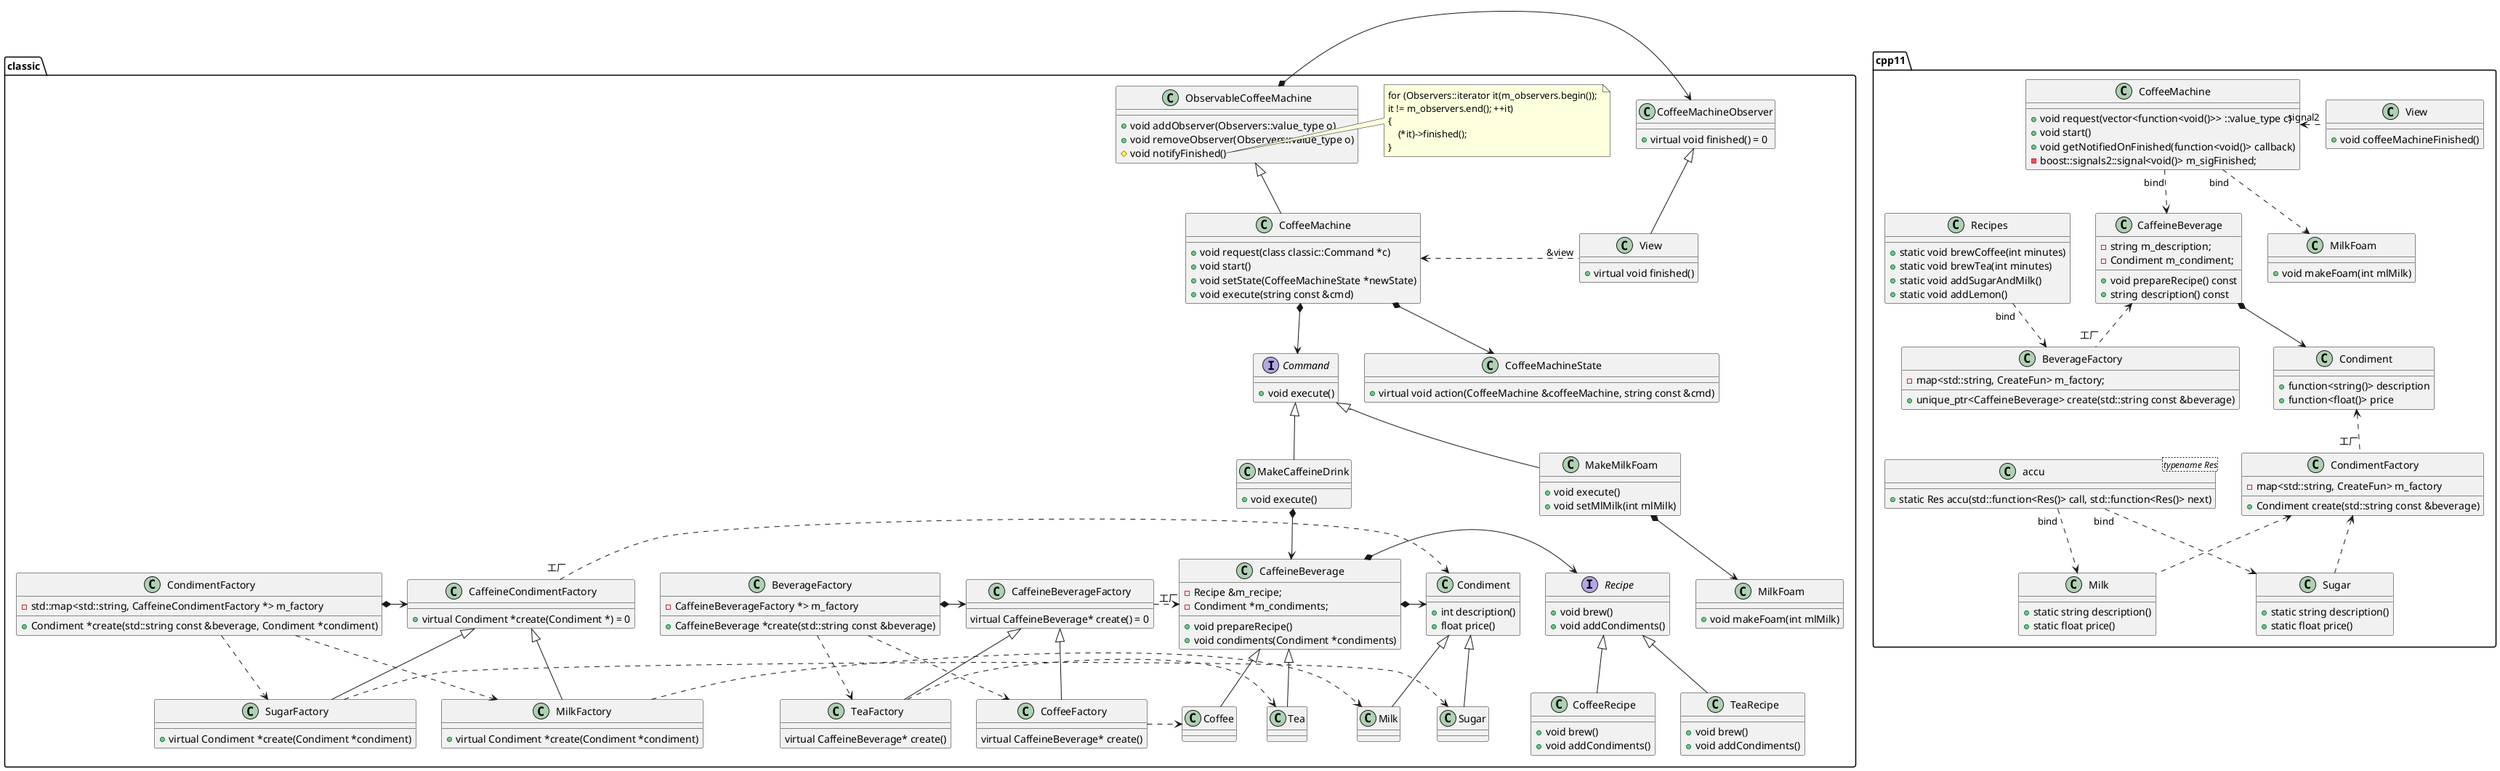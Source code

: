 @startuml
set namespaceSeparator ::


class classic::CoffeeMachine {
+ void request(class classic::Command *c)
+ void start()
+ void setState(CoffeeMachineState *newState)
+ void execute(string const &cmd)
}

interface classic::Command {
+ void execute()
}

class classic::MakeMilkFoam {
+ void execute()
+ void setMlMilk(int mlMilk)
}


class classic::MilkFoam {
+ void makeFoam(int mlMilk)
}


class classic::MakeCaffeineDrink {
+ void execute()
}


class classic::CaffeineBeverage {
+ void prepareRecipe()
+ void condiments(Condiment *condiments)
- Recipe &m_recipe;
- Condiment *m_condiments;
}


class classic::Condiment {
+ int description()
+ float price()
}

class classic::Milk {
}

class classic::Sugar {
}

interface classic::Recipe {
+ void brew()
+ void addCondiments()
}

class classic::CoffeeRecipe {
+ void brew()
+ void addCondiments()
}

class classic::TeaRecipe {
+ void brew()
+ void addCondiments()
}

class classic::CoffeeMachineState{
+ virtual void action(CoffeeMachine &coffeeMachine, string const &cmd)  
}

class classic::CoffeeMachineObserver{
+ virtual void finished() = 0
}

class classic::View
{
+ virtual void finished()
}

class classic::ObservableCoffeeMachine
{
+ void addObserver(Observers::value_type o)
+ void removeObserver(Observers::value_type o)
# void notifyFinished()
}

namespace classic {
note right of ObservableCoffeeMachine::notifyFinished
                for (Observers::iterator it(m_observers.begin()); 
                it != m_observers.end(); ++it)
                {
                    (*it)->finished();
                }
end note
}

class classic::Coffee
{   
}

class classic::Tea
{   
}

class classic::CaffeineBeverageFactory
{
    virtual CaffeineBeverage* create() = 0
}

class classic::CoffeeFactory
{
    virtual CaffeineBeverage* create()
}

class classic::TeaFactory
{
    virtual CaffeineBeverage* create()
}


class classic::BeverageFactory
{
+ CaffeineBeverage *create(std::string const &beverage)
- CaffeineBeverageFactory *> m_factory
}


class classic::CaffeineCondimentFactory
{
+ virtual Condiment *create(Condiment *) = 0
}

class classic::CondimentFactory
{
+ Condiment *create(std::string const &beverage, Condiment *condiment)
- std::map<std::string, CaffeineCondimentFactory *> m_factory
}

class classic::MilkFactory
{
+ virtual Condiment *create(Condiment *condiment)
}

class classic::SugarFactory
{
+ virtual Condiment *create(Condiment *condiment)
}




classic::CoffeeRecipe -up-|> classic::Recipe
classic::MakeCaffeineDrink -up-|> classic::Command
classic::Milk -up-|> classic::Condiment
classic::Sugar -up-|> classic::Condiment
classic::TeaRecipe -up-|> classic::Recipe



classic::Command <-up-* classic::CoffeeMachine   


classic::CaffeineBeverage *-right-> classic::Recipe

classic::MakeCaffeineDrink *--> classic::CaffeineBeverage

classic::MakeMilkFoam -up-|> classic::Command
classic::MilkFoam <-up-* classic::MakeMilkFoam


classic::CoffeeMachine -up-|> classic::ObservableCoffeeMachine
classic::ObservableCoffeeMachine *-right-> classic::CoffeeMachineObserver
classic::View -up-|> classic::CoffeeMachineObserver 
classic::CoffeeMachine *--> classic::CoffeeMachineState

classic::View "&view".left.> classic::CoffeeMachine

classic::Coffee -up-|> classic::CaffeineBeverage

classic::Tea -up-|> classic::CaffeineBeverage

classic::CoffeeFactory -up-|> classic::CaffeineBeverageFactory

classic::TeaFactory -up-|> classic::CaffeineBeverageFactory

classic::CoffeeFactory .right.> classic::Coffee

classic::TeaFactory .right.> classic::Tea

classic::CaffeineBeverageFactory "工厂".right.> classic::CaffeineBeverage


classic::BeverageFactory *-right-> classic::CaffeineBeverageFactory

classic::BeverageFactory .right.> classic::CoffeeFactory

classic::BeverageFactory .right.> classic::TeaFactory


classic::MilkFactory -up-|> classic::CaffeineCondimentFactory

classic::SugarFactory -up-|> classic::CaffeineCondimentFactory

classic::MilkFactory .right.> classic::Milk

classic::SugarFactory .right.> classic::Sugar

classic::CaffeineCondimentFactory "工厂".right.> classic::Condiment


classic::CondimentFactory ..> classic::SugarFactory

classic::CondimentFactory ..> classic::MilkFactory

classic::CondimentFactory *-right-> classic::CaffeineCondimentFactory



classic::CaffeineBeverage *-right-> classic::Condiment


' --------分割线--------


class cpp11::CaffeineBeverage {
+ void prepareRecipe() const
+ string description() const
- string m_description;
- Condiment m_condiment;
}

class cpp11::CoffeeMachine {
+ void request(vector<function<void()>> ::value_type c)
+ void start()
+ void getNotifiedOnFinished(function<void()> callback)
- boost::signals2::signal<void()> m_sigFinished;
}


class cpp11::Condiment {
+ function<string()> description
+ function<float()> price
}

class cpp11::Milk {
+ static string description()
+ static float price()
}

class cpp11::Sugar {
+ static string description()
+ static float price()
}


class cpp11::MilkFoam {
+ void makeFoam(int mlMilk)
}

' class cpp11::Recipe {
' + function<void()> brew;
' + function<void()> addCondiments;
' }

class cpp11::Recipes {
+ static void brewCoffee(int minutes)
+ static void brewTea(int minutes)
+ static void addSugarAndMilk()
+ static void addLemon()
}

class cpp11::accu<typename Res> {
+ static Res accu(std::function<Res()> call, std::function<Res()> next)
}


class cpp11::View
{
+ void coffeeMachineFinished()
}

class cpp11::CondimentFactory
{
+ Condiment create(std::string const &beverage)
- map<std::string, CreateFun> m_factory

}

class cpp11::BeverageFactory
{
+ unique_ptr<CaffeineBeverage> create(std::string const &beverage)
- map<std::string, CreateFun> m_factory;

}



' cpp11::BeverageFactory "create"..> cpp11::CaffeineBeverage

' cpp11::CondimentFactory "create"..> cpp11::CaffeineBeverage

' cpp11::BeverageFactory "boost::factory"..> cpp11::Recipes

' cpp11::CaffeineBeverage *-right-> cpp11::Recipe

cpp11::CoffeeMachine "bind"..> cpp11::CaffeineBeverage

' cpp11::CaffeineBeverage "bind"..> cpp11::Recipes


cpp11::CoffeeMachine "bind"..> cpp11::MilkFoam

cpp11::View "signal2".left.> cpp11::CoffeeMachine


cpp11::CaffeineBeverage *-->  cpp11::Condiment
cpp11::CondimentFactory "工厂".up.>  cpp11::Condiment

cpp11::BeverageFactory "工厂".up.>  cpp11::CaffeineBeverage


cpp11::Sugar .up.> cpp11::CondimentFactory
cpp11::Milk .up.> cpp11::CondimentFactory

cpp11::accu "bind"..>  cpp11::Milk
cpp11::accu "bind"..>  cpp11::Sugar

cpp11::Recipes "bind"..>  cpp11::BeverageFactory

' cpp11::CaffeineBeverage *--> cpp11::Recipes

@enduml
